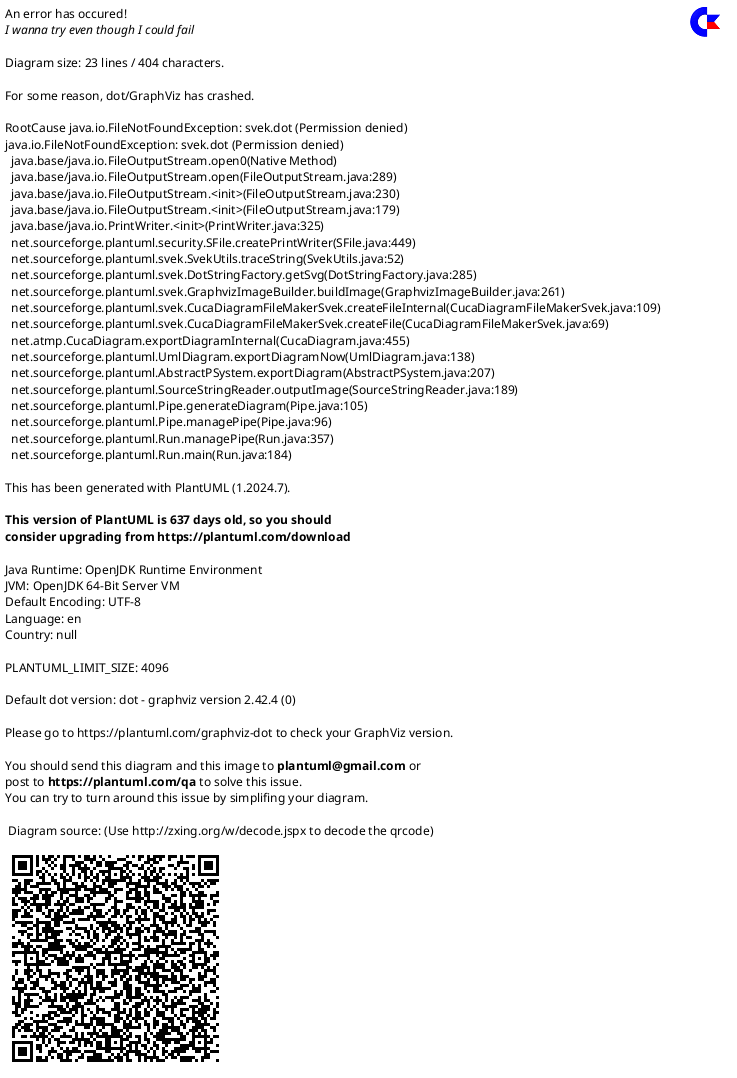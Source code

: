 {
  "sha1": "e46n51bs4klbormg0ccf71tkwogfggp",
  "insertion": {
    "when": "2024-06-01T09:03:03.944Z",
    "url": "https://github.com/DrMarkusVoss/pumla/tree/main/test/examples/simple/ports",
    "user": "plantuml@gmail.com"
  }
}
@startuml
!pragma svek_trace on
!pragma kermor on


component "Temperature Sensor" as tempSensor <<block>> {
    note as tempSensor_TVs
        1some tagged value table
        would be here
        usually.
    end note

    portout "temp_dK_raw" as tempSensor_temp_dK_raw

}

note top of tempSensor
    2Measure the temperature and outputs it as
    raw, unfiltered value in Kelvin.
end note


@enduml
